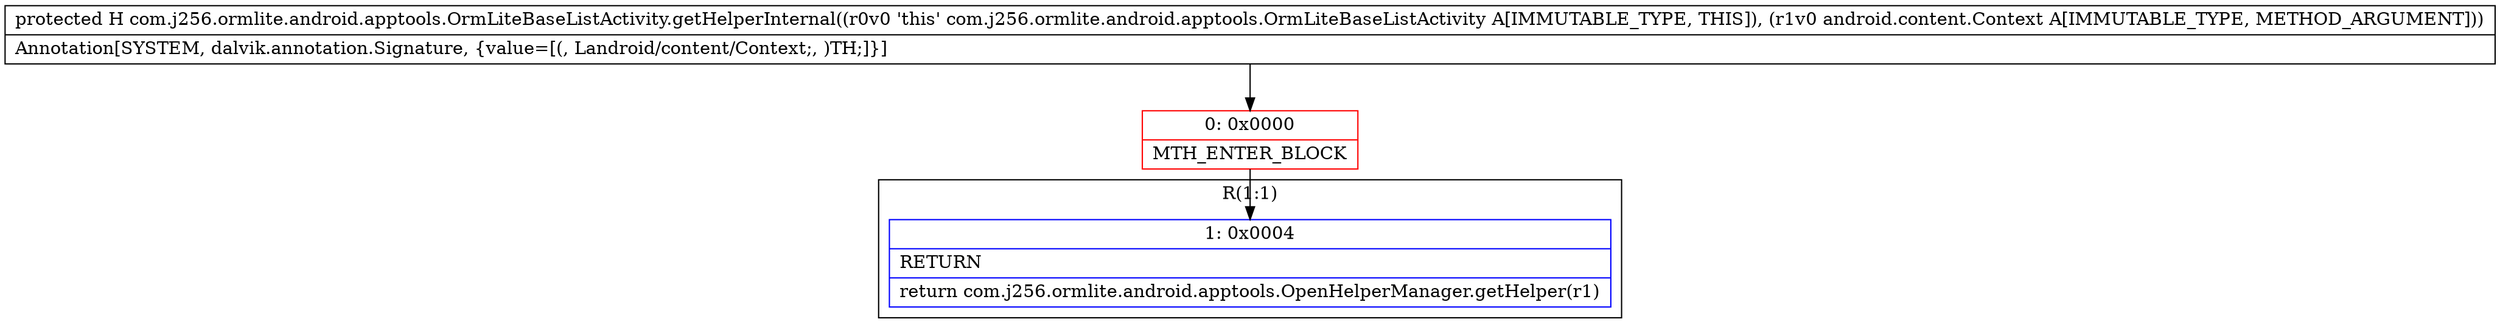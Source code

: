 digraph "CFG forcom.j256.ormlite.android.apptools.OrmLiteBaseListActivity.getHelperInternal(Landroid\/content\/Context;)Lcom\/j256\/ormlite\/android\/apptools\/OrmLiteSqliteOpenHelper;" {
subgraph cluster_Region_2006043922 {
label = "R(1:1)";
node [shape=record,color=blue];
Node_1 [shape=record,label="{1\:\ 0x0004|RETURN\l|return com.j256.ormlite.android.apptools.OpenHelperManager.getHelper(r1)\l}"];
}
Node_0 [shape=record,color=red,label="{0\:\ 0x0000|MTH_ENTER_BLOCK\l}"];
MethodNode[shape=record,label="{protected H com.j256.ormlite.android.apptools.OrmLiteBaseListActivity.getHelperInternal((r0v0 'this' com.j256.ormlite.android.apptools.OrmLiteBaseListActivity A[IMMUTABLE_TYPE, THIS]), (r1v0 android.content.Context A[IMMUTABLE_TYPE, METHOD_ARGUMENT]))  | Annotation[SYSTEM, dalvik.annotation.Signature, \{value=[(, Landroid\/content\/Context;, )TH;]\}]\l}"];
MethodNode -> Node_0;
Node_0 -> Node_1;
}

